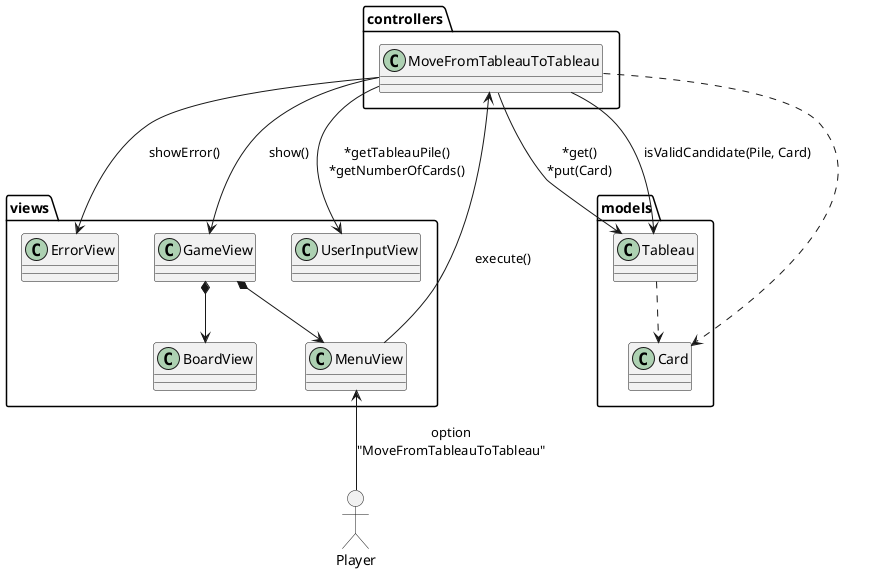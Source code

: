@startuml UCAnalysis_MoveFromTableauToTableau

mix_actor Player

package views {
    class MenuView
    class ErrorView
    class GameView
    class BoardView
    class UserInputView

    GameView *--> BoardView
    GameView *--> MenuView
}

package controllers {
    class MoveFromTableauToTableau
}

package models {
    class Card
    class Tableau
    Tableau ..> Card
}

MoveFromTableauToTableau ..> Card

Player -up-> MenuView : "option\n"MoveFromTableauToTableau""
MenuView --> MoveFromTableauToTableau : execute()
MoveFromTableauToTableau --> Tableau : \n*get()\n*put(Card)
MoveFromTableauToTableau --> Tableau : isValidCandidate(Pile, Card)
MoveFromTableauToTableau --> ErrorView : showError()
MoveFromTableauToTableau --> GameView : show()
MoveFromTableauToTableau --> UserInputView : \n*getTableauPile()\n*getNumberOfCards()

@enduml
